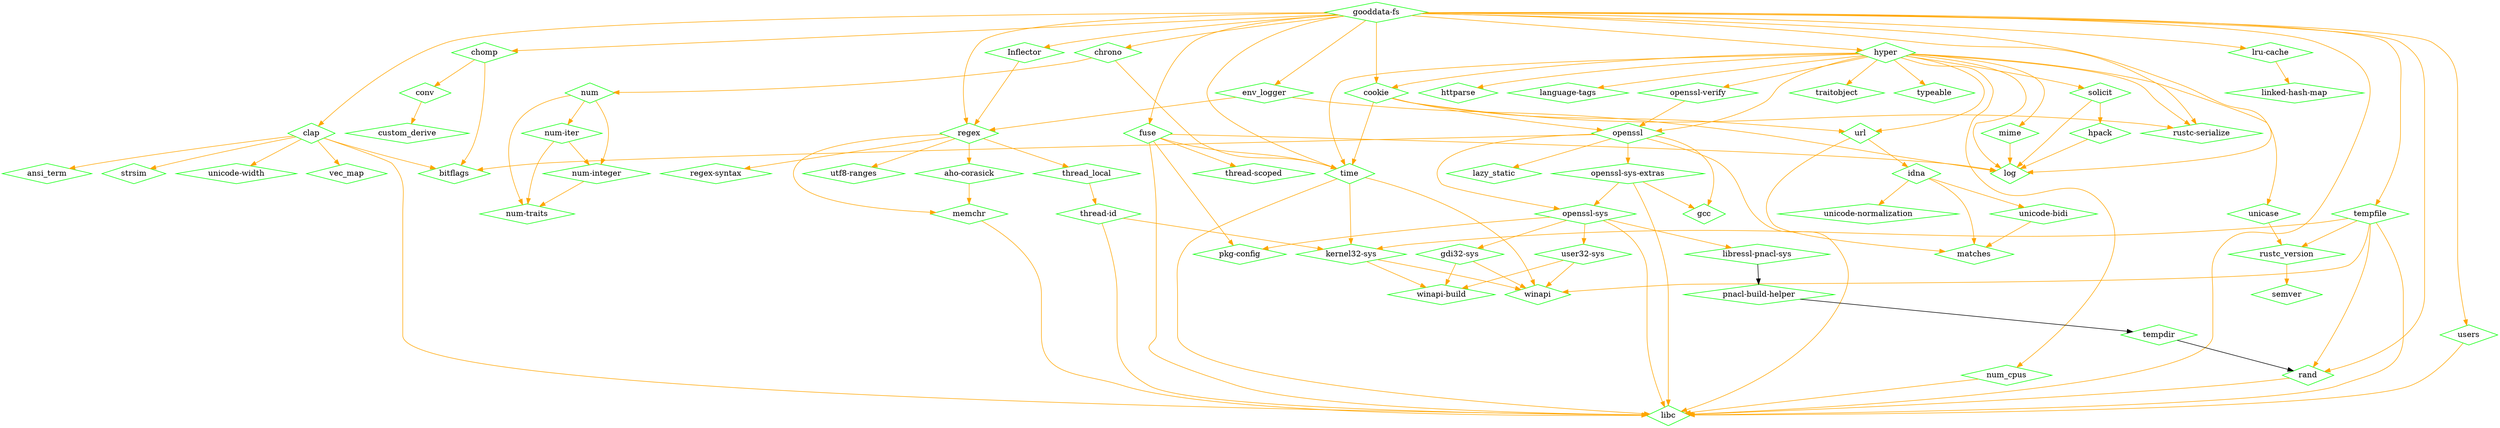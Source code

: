 digraph dependencies {
	N0[label="gooddata-fs",shape=diamond,color=green];
	N1[label="Inflector",shape=diamond,color=green];
	N2[label="chomp",shape=diamond,color=green];
	N3[label="chrono",shape=diamond,color=green];
	N4[label="clap",shape=diamond,color=green];
	N5[label="cookie",shape=diamond,color=green];
	N6[label="env_logger",shape=diamond,color=green];
	N7[label="fuse",shape=diamond,color=green];
	N8[label="hyper",shape=diamond,color=green];
	N9[label="libc",shape=diamond,color=green];
	N10[label="log",shape=diamond,color=green];
	N11[label="lru-cache",shape=diamond,color=green];
	N12[label="rand",shape=diamond,color=green];
	N13[label="regex",shape=diamond,color=green];
	N14[label="rustc-serialize",shape=diamond,color=green];
	N15[label="tempfile",shape=diamond,color=green];
	N16[label="time",shape=diamond,color=green];
	N17[label="users",shape=diamond,color=green];
	N18[label="aho-corasick",shape=diamond,color=green];
	N19[label="memchr",shape=diamond,color=green];
	N20[label="ansi_term",shape=diamond,color=green];
	N21[label="bitflags",shape=diamond,color=green];
	N22[label="conv",shape=diamond,color=green];
	N23[label="num",shape=diamond,color=green];
	N24[label="strsim",shape=diamond,color=green];
	N25[label="unicode-width",shape=diamond,color=green];
	N26[label="vec_map",shape=diamond,color=green];
	N27[label="custom_derive",shape=diamond,color=green];
	N28[label="openssl",shape=diamond,color=green];
	N29[label="url",shape=diamond,color=green];
	N30[label="pkg-config",shape=diamond,color=green];
	N31[label="thread-scoped",shape=diamond,color=green];
	N32[label="gcc",shape=diamond,color=green];
	N33[label="gdi32-sys",shape=diamond,color=green];
	N34[label="winapi",shape=diamond,color=green];
	N35[label="winapi-build",shape=diamond,color=green];
	N36[label="hpack",shape=diamond,color=green];
	N37[label="httparse",shape=diamond,color=green];
	N38[label="language-tags",shape=diamond,color=green];
	N39[label="mime",shape=diamond,color=green];
	N40[label="num_cpus",shape=diamond,color=green];
	N41[label="openssl-verify",shape=diamond,color=green];
	N42[label="solicit",shape=diamond,color=green];
	N43[label="traitobject",shape=diamond,color=green];
	N44[label="typeable",shape=diamond,color=green];
	N45[label="unicase",shape=diamond,color=green];
	N46[label="idna",shape=diamond,color=green];
	N47[label="matches",shape=diamond,color=green];
	N48[label="unicode-bidi",shape=diamond,color=green];
	N49[label="unicode-normalization",shape=diamond,color=green];
	N50[label="kernel32-sys",shape=diamond,color=green];
	N51[label="lazy_static",shape=diamond,color=green];
	N52[label="libressl-pnacl-sys",shape=diamond,color=green];
	N53[label="pnacl-build-helper",shape=diamond,color=green];
	N54[label="linked-hash-map",shape=diamond,color=green];
	N55[label="num-integer",shape=diamond,color=green];
	N56[label="num-iter",shape=diamond,color=green];
	N57[label="num-traits",shape=diamond,color=green];
	N58[label="openssl-sys",shape=diamond,color=green];
	N59[label="openssl-sys-extras",shape=diamond,color=green];
	N60[label="user32-sys",shape=diamond,color=green];
	N61[label="tempdir",shape=diamond,color=green];
	N62[label="regex-syntax",shape=diamond,color=green];
	N63[label="thread_local",shape=diamond,color=green];
	N64[label="utf8-ranges",shape=diamond,color=green];
	N65[label="rustc_version",shape=diamond,color=green];
	N66[label="semver",shape=diamond,color=green];
	N67[label="thread-id",shape=diamond,color=green];
	N0 -> N1[label="",color=orange];
	N0 -> N2[label="",color=orange];
	N0 -> N3[label="",color=orange];
	N0 -> N4[label="",color=orange];
	N0 -> N5[label="",color=orange];
	N0 -> N6[label="",color=orange];
	N0 -> N7[label="",color=orange];
	N0 -> N8[label="",color=orange];
	N0 -> N9[label="",color=orange];
	N0 -> N10[label="",color=orange];
	N0 -> N11[label="",color=orange];
	N0 -> N12[label="",color=orange];
	N0 -> N13[label="",color=orange];
	N0 -> N14[label="",color=orange];
	N0 -> N15[label="",color=orange];
	N0 -> N16[label="",color=orange];
	N0 -> N17[label="",color=orange];
	N1 -> N13[label="",color=orange];
	N2 -> N21[label="",color=orange];
	N2 -> N22[label="",color=orange];
	N3 -> N16[label="",color=orange];
	N3 -> N23[label="",color=orange];
	N4 -> N9[label="",color=orange];
	N4 -> N20[label="",color=orange];
	N4 -> N21[label="",color=orange];
	N4 -> N24[label="",color=orange];
	N4 -> N25[label="",color=orange];
	N4 -> N26[label="",color=orange];
	N5 -> N14[label="",color=orange];
	N5 -> N16[label="",color=orange];
	N5 -> N28[label="",color=orange];
	N5 -> N29[label="",color=orange];
	N6 -> N10[label="",color=orange];
	N6 -> N13[label="",color=orange];
	N7 -> N9[label="",color=orange];
	N7 -> N10[label="",color=orange];
	N7 -> N16[label="",color=orange];
	N7 -> N30[label="",color=orange];
	N7 -> N31[label="",color=orange];
	N8 -> N5[label="",color=orange];
	N8 -> N10[label="",color=orange];
	N8 -> N14[label="",color=orange];
	N8 -> N16[label="",color=orange];
	N8 -> N28[label="",color=orange];
	N8 -> N29[label="",color=orange];
	N8 -> N37[label="",color=orange];
	N8 -> N38[label="",color=orange];
	N8 -> N39[label="",color=orange];
	N8 -> N40[label="",color=orange];
	N8 -> N41[label="",color=orange];
	N8 -> N42[label="",color=orange];
	N8 -> N43[label="",color=orange];
	N8 -> N44[label="",color=orange];
	N8 -> N45[label="",color=orange];
	N11 -> N54[label="",color=orange];
	N12 -> N9[label="",color=orange];
	N13 -> N18[label="",color=orange];
	N13 -> N19[label="",color=orange];
	N13 -> N62[label="",color=orange];
	N13 -> N63[label="",color=orange];
	N13 -> N64[label="",color=orange];
	N15 -> N9[label="",color=orange];
	N15 -> N12[label="",color=orange];
	N15 -> N34[label="",color=orange];
	N15 -> N50[label="",color=orange];
	N15 -> N65[label="",color=orange];
	N16 -> N9[label="",color=orange];
	N16 -> N34[label="",color=orange];
	N16 -> N50[label="",color=orange];
	N17 -> N9[label="",color=orange];
	N18 -> N19[label="",color=orange];
	N19 -> N9[label="",color=orange];
	N22 -> N27[label="",color=orange];
	N23 -> N55[label="",color=orange];
	N23 -> N56[label="",color=orange];
	N23 -> N57[label="",color=orange];
	N28 -> N9[label="",color=orange];
	N28 -> N21[label="",color=orange];
	N28 -> N32[label="",color=orange];
	N28 -> N51[label="",color=orange];
	N28 -> N58[label="",color=orange];
	N28 -> N59[label="",color=orange];
	N29 -> N46[label="",color=orange];
	N29 -> N47[label="",color=orange];
	N33 -> N34[label="",color=orange];
	N33 -> N35[label="",color=orange];
	N36 -> N10[label="",color=orange];
	N39 -> N10[label="",color=orange];
	N40 -> N9[label="",color=orange];
	N41 -> N28[label="",color=orange];
	N42 -> N10[label="",color=orange];
	N42 -> N36[label="",color=orange];
	N45 -> N65[label="",color=orange];
	N46 -> N47[label="",color=orange];
	N46 -> N48[label="",color=orange];
	N46 -> N49[label="",color=orange];
	N48 -> N47[label="",color=orange];
	N50 -> N34[label="",color=orange];
	N50 -> N35[label="",color=orange];
	N52 -> N53[label=""];
	N53 -> N61[label=""];
	N55 -> N57[label="",color=orange];
	N56 -> N55[label="",color=orange];
	N56 -> N57[label="",color=orange];
	N58 -> N9[label="",color=orange];
	N58 -> N30[label="",color=orange];
	N58 -> N33[label="",color=orange];
	N58 -> N52[label="",color=orange];
	N58 -> N60[label="",color=orange];
	N59 -> N9[label="",color=orange];
	N59 -> N32[label="",color=orange];
	N59 -> N58[label="",color=orange];
	N60 -> N34[label="",color=orange];
	N60 -> N35[label="",color=orange];
	N61 -> N12[label=""];
	N63 -> N67[label="",color=orange];
	N65 -> N66[label="",color=orange];
	N67 -> N9[label="",color=orange];
	N67 -> N50[label="",color=orange];
}
